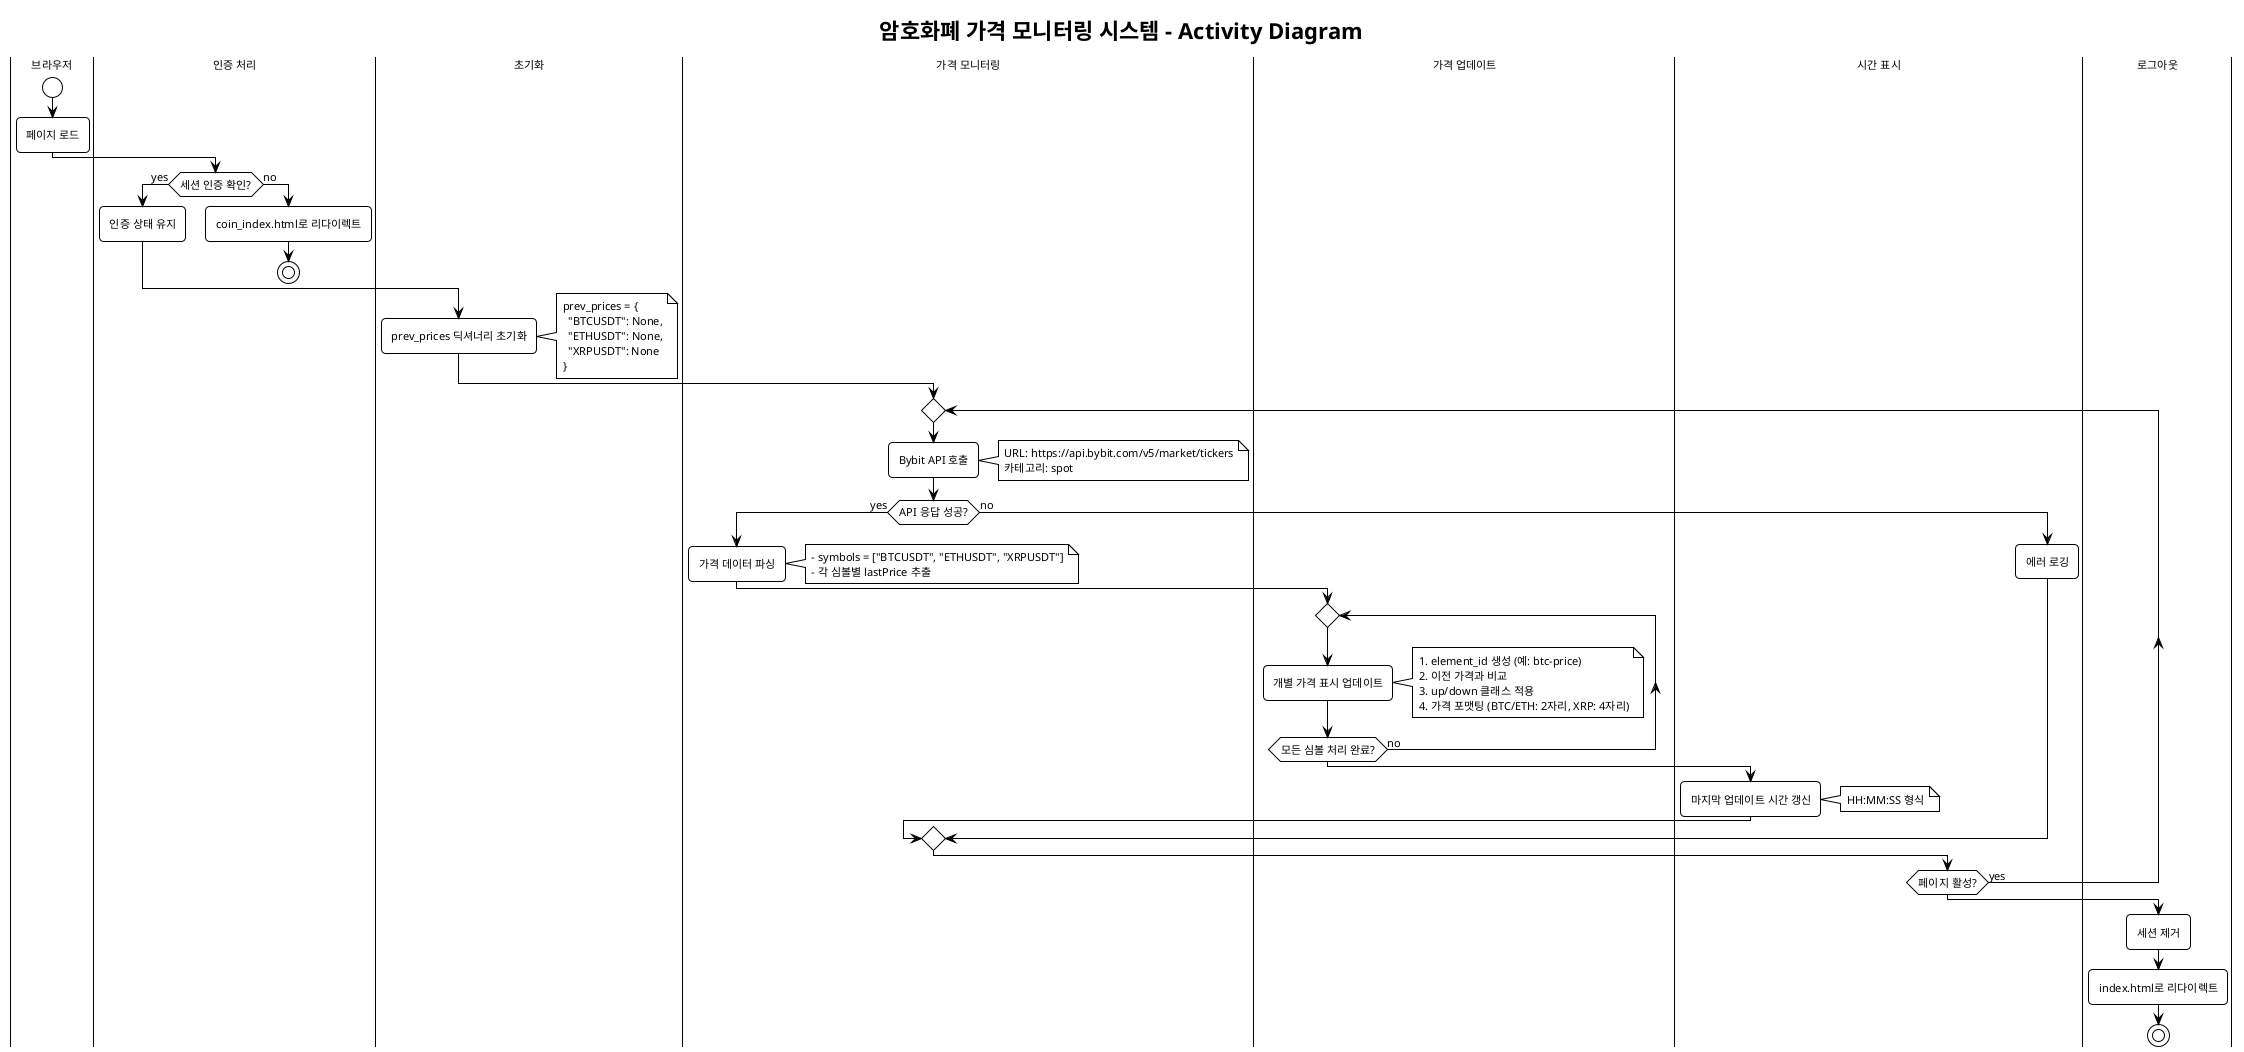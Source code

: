 @startuml Price_Monitor_Activity
!theme plain
skinparam backgroundColor #FFFFFF
skinparam defaultFontName Arial
skinparam defaultFontSize 11
skinparam roundcorner 8

title 암호화폐 가격 모니터링 시스템 - Activity Diagram

|브라우저|
start
:페이지 로드;

|인증 처리|
if (세션 인증 확인?) then (yes)
  :인증 상태 유지;
else (no)
  :coin_index.html로 리다이렉트;
  stop
endif

|초기화|
:prev_prices 딕셔너리 초기화;
note right
  prev_prices = {
    "BTCUSDT": None,
    "ETHUSDT": None,
    "XRPUSDT": None
  }
end note

|가격 모니터링|
repeat
  :Bybit API 호출;
  note right
    URL: https://api.bybit.com/v5/market/tickers
    카테고리: spot
  end note
  
  if (API 응답 성공?) then (yes)
    :가격 데이터 파싱;
    note right
      - symbols = ["BTCUSDT", "ETHUSDT", "XRPUSDT"]
      - 각 심볼별 lastPrice 추출
    end note
    
    |가격 업데이트|
    repeat
      :개별 가격 표시 업데이트;
      note right
        1. element_id 생성 (예: btc-price)
        2. 이전 가격과 비교
        3. up/down 클래스 적용
        4. 가격 포맷팅 (BTC/ETH: 2자리, XRP: 4자리)
      end note
    repeat while (모든 심볼 처리 완료?) is (no)
    
    |시간 표시|
    :마지막 업데이트 시간 갱신;
    note right: HH:MM:SS 형식
  else (no)
    :에러 로깅;
  endif
  
repeat while (페이지 활성?) is (yes)

|로그아웃|
:세션 제거;
:index.html로 리다이렉트;

stop

@enduml
